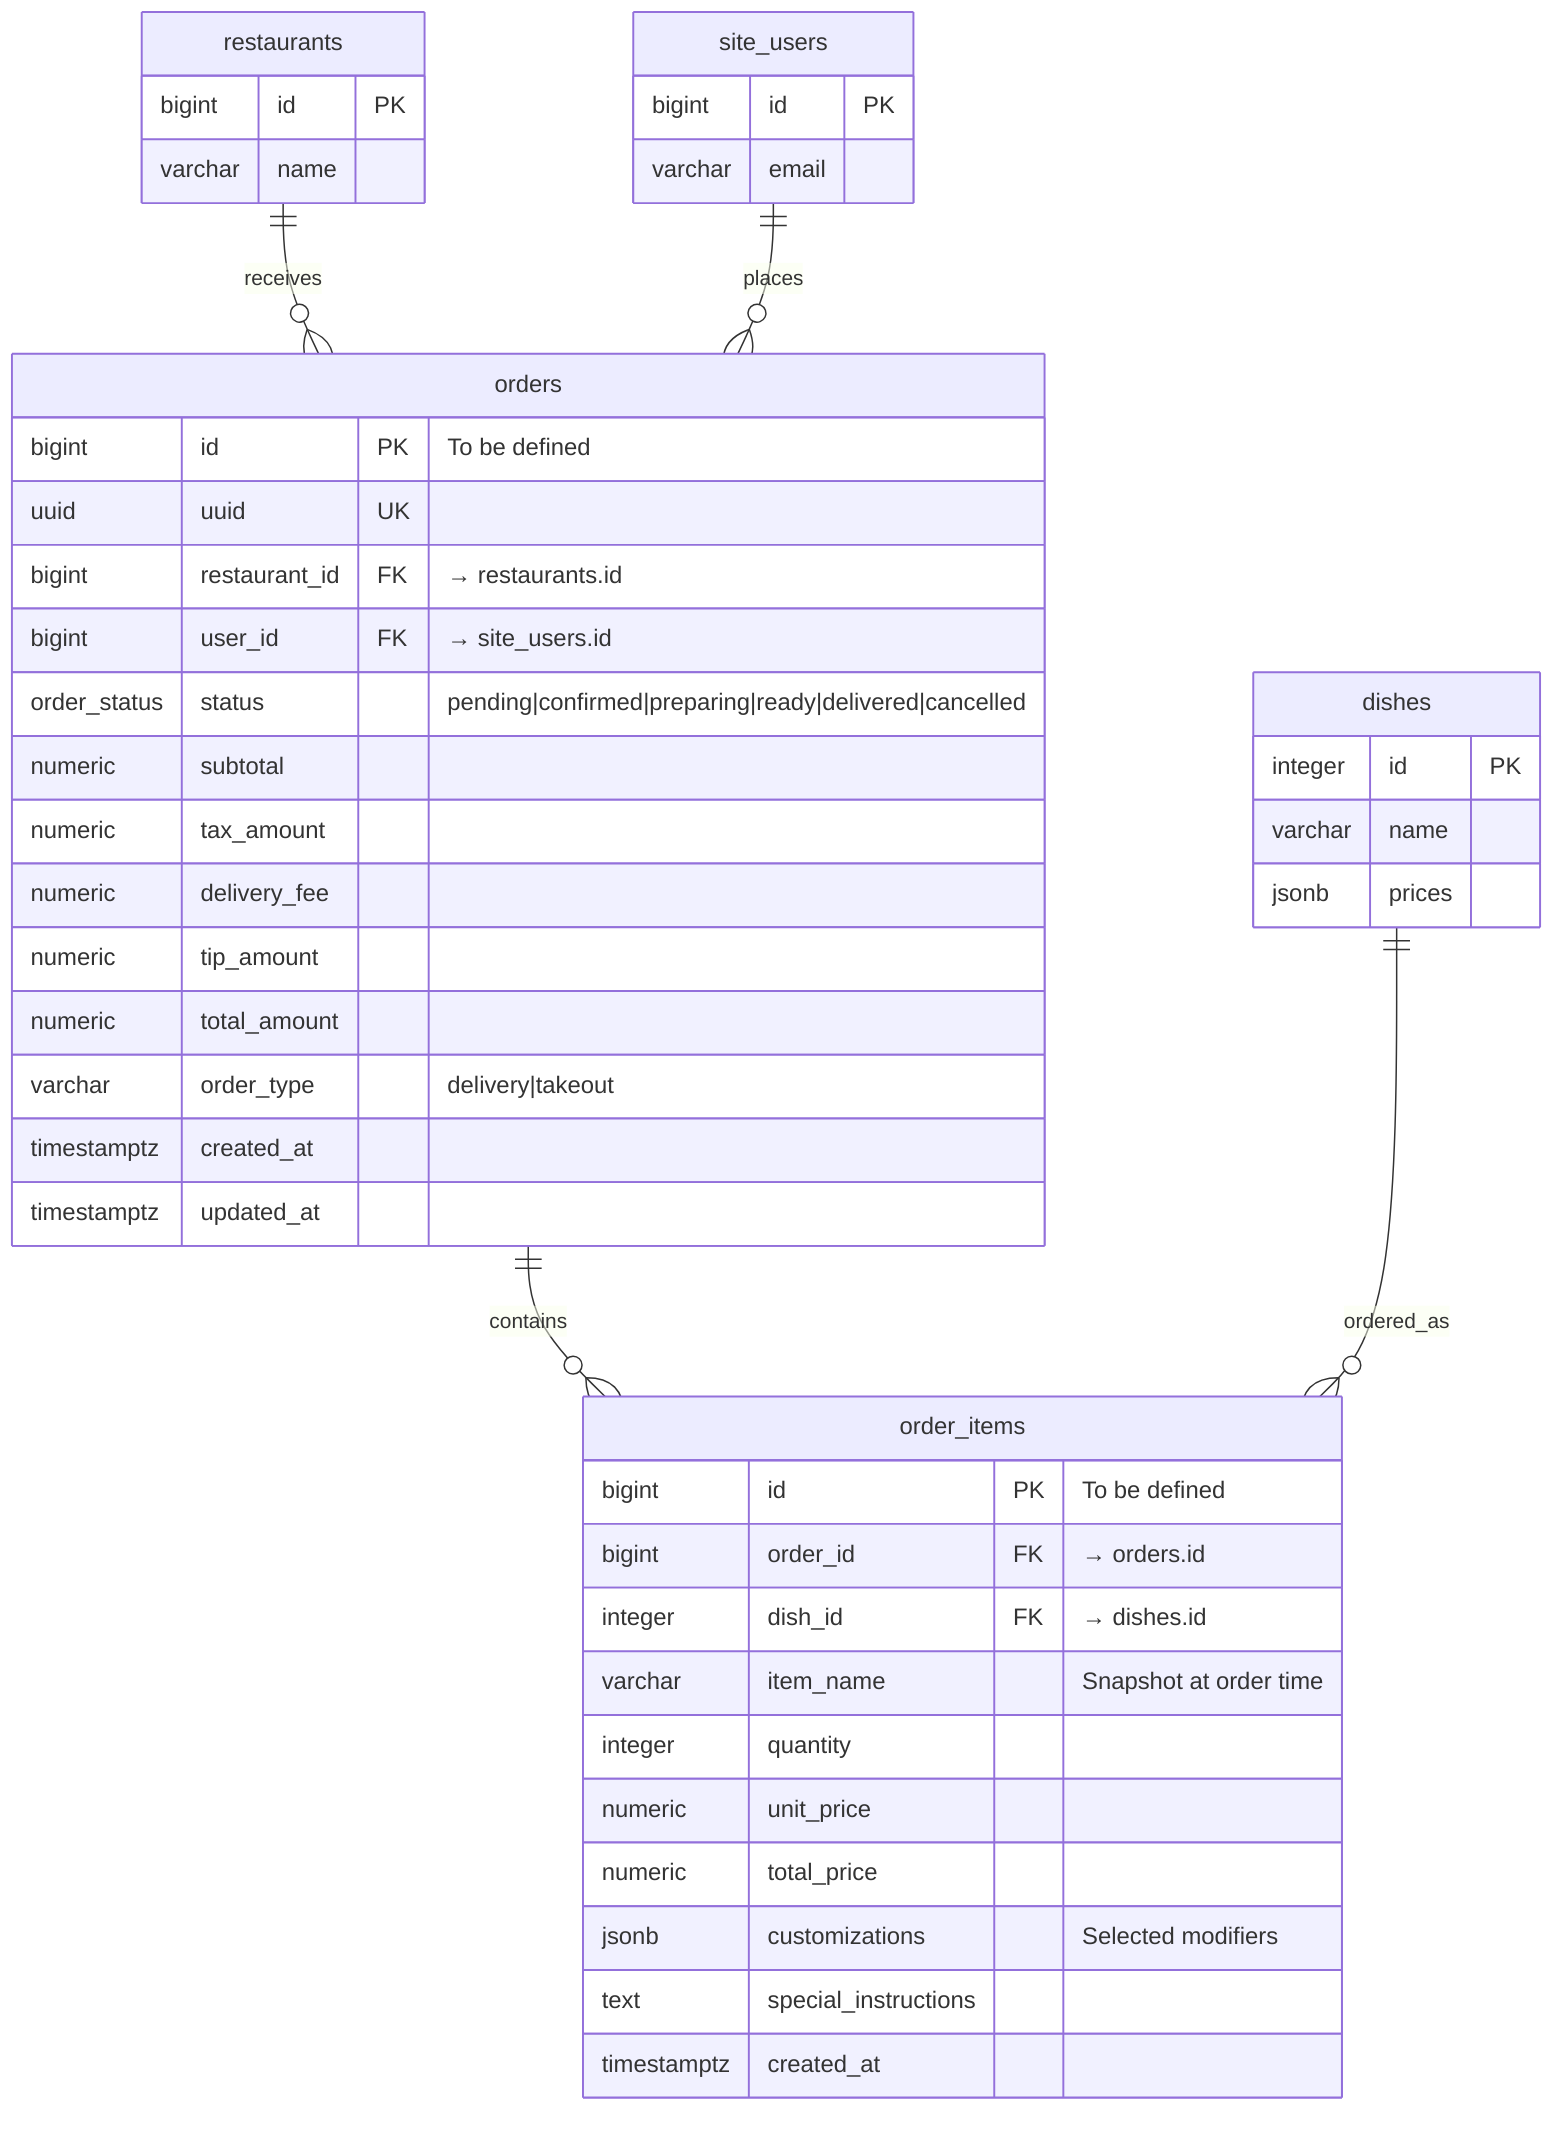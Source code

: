 erDiagram
    %% ============================================
    %% ORDERS & CHECKOUT ENTITY
    %% Status: 🔄 IN PROGRESS (Started: 2025-10-15)
    %% Purpose: Customer orders, order items, checkout process
    %% Dependencies: Menu ✅, Users ✅, Restaurant ✅
    %% ============================================

    %% TODO: Update this diagram as tables are defined and migrated

    restaurants ||--o{ orders : "receives"
    site_users ||--o{ orders : "places"
    orders ||--o{ order_items : "contains"
    dishes ||--o{ order_items : "ordered_as"

    orders {
        bigint id PK "To be defined"
        uuid uuid UK
        bigint restaurant_id FK "→ restaurants.id"
        bigint user_id FK "→ site_users.id"
        order_status status "pending|confirmed|preparing|ready|delivered|cancelled"
        numeric subtotal
        numeric tax_amount
        numeric delivery_fee
        numeric tip_amount
        numeric total_amount
        varchar order_type "delivery|takeout"
        timestamptz created_at
        timestamptz updated_at
    }

    order_items {
        bigint id PK "To be defined"
        bigint order_id FK "→ orders.id"
        integer dish_id FK "→ dishes.id"
        varchar item_name "Snapshot at order time"
        integer quantity
        numeric unit_price
        numeric total_price
        jsonb customizations "Selected modifiers"
        text special_instructions
        timestamptz created_at
    }

    %% Placeholder references to other entities
    restaurants {
        bigint id PK
        varchar name
    }

    site_users {
        bigint id PK
        varchar email
    }

    dishes {
        integer id PK
        varchar name
        jsonb prices
    }